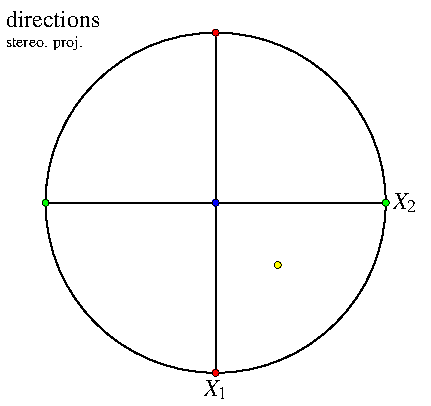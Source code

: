 import graph;
import palette;
import contour;
usepackage("mathptmx"); defaultpen(TimesRoman());
unitsize(1mm);

real scale = 30;
pair O  = (0,0);
pair X  = (1,0);
pair Y  = (0,1);

void circle (pair p, real s, real theta, pen rgba, real transa, pen rgbb, real w)
{
  if (w > 0) filldraw(shift(p)*circle(O, s), rgba+opacity(1-transa), rgbb+w);
  else filldraw(shift(p)*circle(O, s), rgba, invisible);
}
void sphere (pair p, real s, real theta, pen rgba, real transa, pen rgbb, real w)
{ circle (p, s, theta, rgba, transa, rgbb, w); }
void square (pair p, real s, real theta, pen rgba, real transa, pen rgbb, real w)
{ real a = 1.77245385090551602729 * s;
  if (w > 0) filldraw(shift(p)*rotate(theta)*scale(a)*shift((-1/2,-1/2))*unitsquare, rgba+opacity(1-transa), rgbb+w);
  else filldraw(shift(p)*rotate(theta)*scale(a)*shift((-1/2,-1/2))*unitsquare, rgba+opacity(1-transa), invisible);
}
void cube (pair p, real s, real theta, pen rgba, real transa, pen rgbb, real w)
{ square (p, s, theta, rgba, transa, rgbb, w); }
void triangle (pair p, real s, real theta, pen rgba, real transa, pen rgbb, real w)
{ real a = 2.69354737417719672123 * s;
  if (w > 0) filldraw(shift(p)*rotate(theta)*scale(a)*((-0.5,-0.289)--(0.5,-0.289)--(0,0.577)--cycle), rgba+opacity(1-transa), rgbb+w);
  else filldraw(shift(p)*rotate(theta)*scale(a)*((-0.5,-0.289)--(0.5,-0.289)--(0,0.577)--cycle), rgba+opacity(1-transa), invisible);
}
void diamond (pair p, real s, real theta, pen rgba, real transa, pen rgbb, real w)
{ real a = 1.77245385090551602729 * s;
  if (w > 0) filldraw(shift(p)*rotate(45+theta)*scale(a)*shift((-1/2,-1/2))*unitsquare, rgba+opacity(1-transa), rgbb+w);
  else filldraw(shift(p)*rotate(45+theta)*scale(a)*shift((-1/2,-1/2))*unitsquare, rgba+opacity(1-transa), invisible);
}
void star (pair p, real s, real theta, pen rgba, real transa, pen rgbb, real w)
{
  pair pair0 = (0.000000,1.000000);
  pair pair1 = (-0.951057,0.309017);
  pair pair2 = (-0.587785,-0.809017);
  pair pair3 = (0.587785,-0.809017);
  pair pair4 = (0.951057,0.309017);
  pair pair5 = (-0.224514,0.309017);
  pair pair6 = (-0.363271,-0.118034);
  pair pair7 = (-0.000000,-0.381966);
  pair pair8 = (0.363271,-0.118034);
  pair pair9 = (0.224514,0.309017);
if (w > 0) filldraw(shift(p)*rotate(theta)*scale(1.895 * s)*(pair0--pair5--pair1--pair6--pair2--pair7--pair3--pair8--pair4--pair9--cycle), rgba+opacity(1-transa), rgbb+w);
      else filldraw(shift(p)*rotate(theta)*scale(1.895 * s)*(pair0--pair5--pair1--pair6--pair2--pair7--pair3--pair8--pair4--pair9--cycle), rgba+opacity(1-transa), invisible);
}
filldraw (scale(scale)*((-1.265,-1.192)--(1.265,-1.192)--(1.265,1.192)--(-1.265,1.192)--cycle),white,white);
draw (shift(O)*scale(scale)*(-X--X), black);
draw (shift(O)*scale(scale)*(-Y--Y), black);
label("$X_2$", scale(scale)*(1,0), E);
label("$X_1$", scale(scale)*(0,-1), S);
draw (shift(O)*scale(scale)*unitcircle, black);
sphere (scale(scale/1.000000)*( 0.000000, -1.000000), 0.600000, 0.000000, rgb(1.000000,0.000000,0.000000), 0.000000, rgb(0.000000,0.000000,0.000000), 0.300000);
sphere (scale(scale/1.000000)*(-0.000000,  1.000000), 0.600000, 0.000000, rgb(1.000000,0.000000,0.000000), 0.000000, rgb(0.000000,0.000000,0.000000), 0.300000);
sphere (scale(scale/1.000000)*( 1.000000,  0.000000), 0.600000, 0.000000, rgb(0.000000,1.000000,0.000000), 0.000000, rgb(0.000000,0.000000,0.000000), 0.300000);
sphere (scale(scale/1.000000)*(-1.000000, -0.000000), 0.600000, 0.000000, rgb(0.000000,1.000000,0.000000), 0.000000, rgb(0.000000,0.000000,0.000000), 0.300000);
sphere (scale(scale/1.000000)*( 0.000000,  0.000000), 0.600000, 0.000000, rgb(0.000000,0.000000,1.000000), 0.000000, rgb(0.000000,0.000000,0.000000), 0.300000);
sphere (scale(scale/1.000000)*( 0.366025, -0.366025), 0.600000, 0.000000, rgb(1.000000,1.000000,0.000000), 0.000000, rgb(0.000000,0.000000,0.000000), 0.300000);
label("directions", scale(scale)*(-1.265, 1.000), NE);
label("stereo. proj.", scale(scale)*(-1.255, 1.000), SE, fontsize(8));
